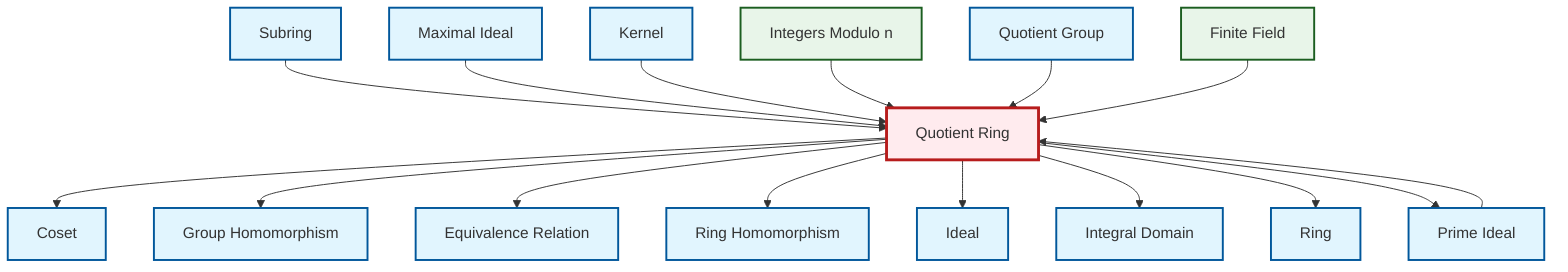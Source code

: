 graph TD
    classDef definition fill:#e1f5fe,stroke:#01579b,stroke-width:2px
    classDef theorem fill:#f3e5f5,stroke:#4a148c,stroke-width:2px
    classDef axiom fill:#fff3e0,stroke:#e65100,stroke-width:2px
    classDef example fill:#e8f5e9,stroke:#1b5e20,stroke-width:2px
    classDef current fill:#ffebee,stroke:#b71c1c,stroke-width:3px
    def-maximal-ideal["Maximal Ideal"]:::definition
    def-kernel["Kernel"]:::definition
    def-prime-ideal["Prime Ideal"]:::definition
    def-homomorphism["Group Homomorphism"]:::definition
    def-ring-homomorphism["Ring Homomorphism"]:::definition
    def-ring["Ring"]:::definition
    def-ideal["Ideal"]:::definition
    def-subring["Subring"]:::definition
    def-quotient-ring["Quotient Ring"]:::definition
    def-quotient-group["Quotient Group"]:::definition
    def-equivalence-relation["Equivalence Relation"]:::definition
    def-integral-domain["Integral Domain"]:::definition
    ex-quotient-integers-mod-n["Integers Modulo n"]:::example
    def-coset["Coset"]:::definition
    ex-finite-field["Finite Field"]:::example
    def-quotient-ring --> def-coset
    def-quotient-ring --> def-homomorphism
    def-subring --> def-quotient-ring
    def-maximal-ideal --> def-quotient-ring
    def-quotient-ring --> def-equivalence-relation
    def-quotient-ring --> def-ring-homomorphism
    def-kernel --> def-quotient-ring
    ex-quotient-integers-mod-n --> def-quotient-ring
    def-quotient-ring --> def-ideal
    def-quotient-group --> def-quotient-ring
    def-quotient-ring --> def-integral-domain
    def-quotient-ring --> def-ring
    def-prime-ideal --> def-quotient-ring
    def-quotient-ring --> def-prime-ideal
    ex-finite-field --> def-quotient-ring
    class def-quotient-ring current